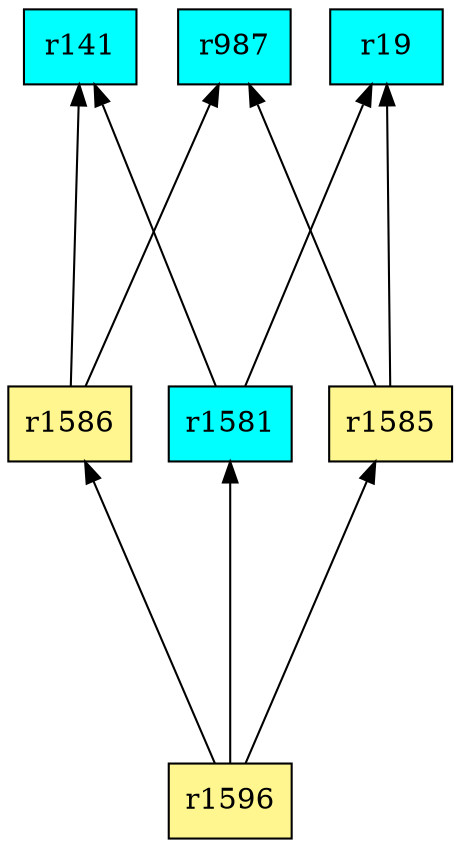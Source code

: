 digraph G {
rankdir=BT;ranksep="2.0";
"r141" [shape=record,fillcolor=cyan,style=filled,label="{r141}"];
"r19" [shape=record,fillcolor=cyan,style=filled,label="{r19}"];
"r1596" [shape=record,fillcolor=khaki1,style=filled,label="{r1596}"];
"r1586" [shape=record,fillcolor=khaki1,style=filled,label="{r1586}"];
"r987" [shape=record,fillcolor=cyan,style=filled,label="{r987}"];
"r1581" [shape=record,fillcolor=cyan,style=filled,label="{r1581}"];
"r1585" [shape=record,fillcolor=khaki1,style=filled,label="{r1585}"];
"r1596" -> "r1586"
"r1596" -> "r1581"
"r1596" -> "r1585"
"r1586" -> "r987"
"r1586" -> "r141"
"r1581" -> "r141"
"r1581" -> "r19"
"r1585" -> "r987"
"r1585" -> "r19"
}